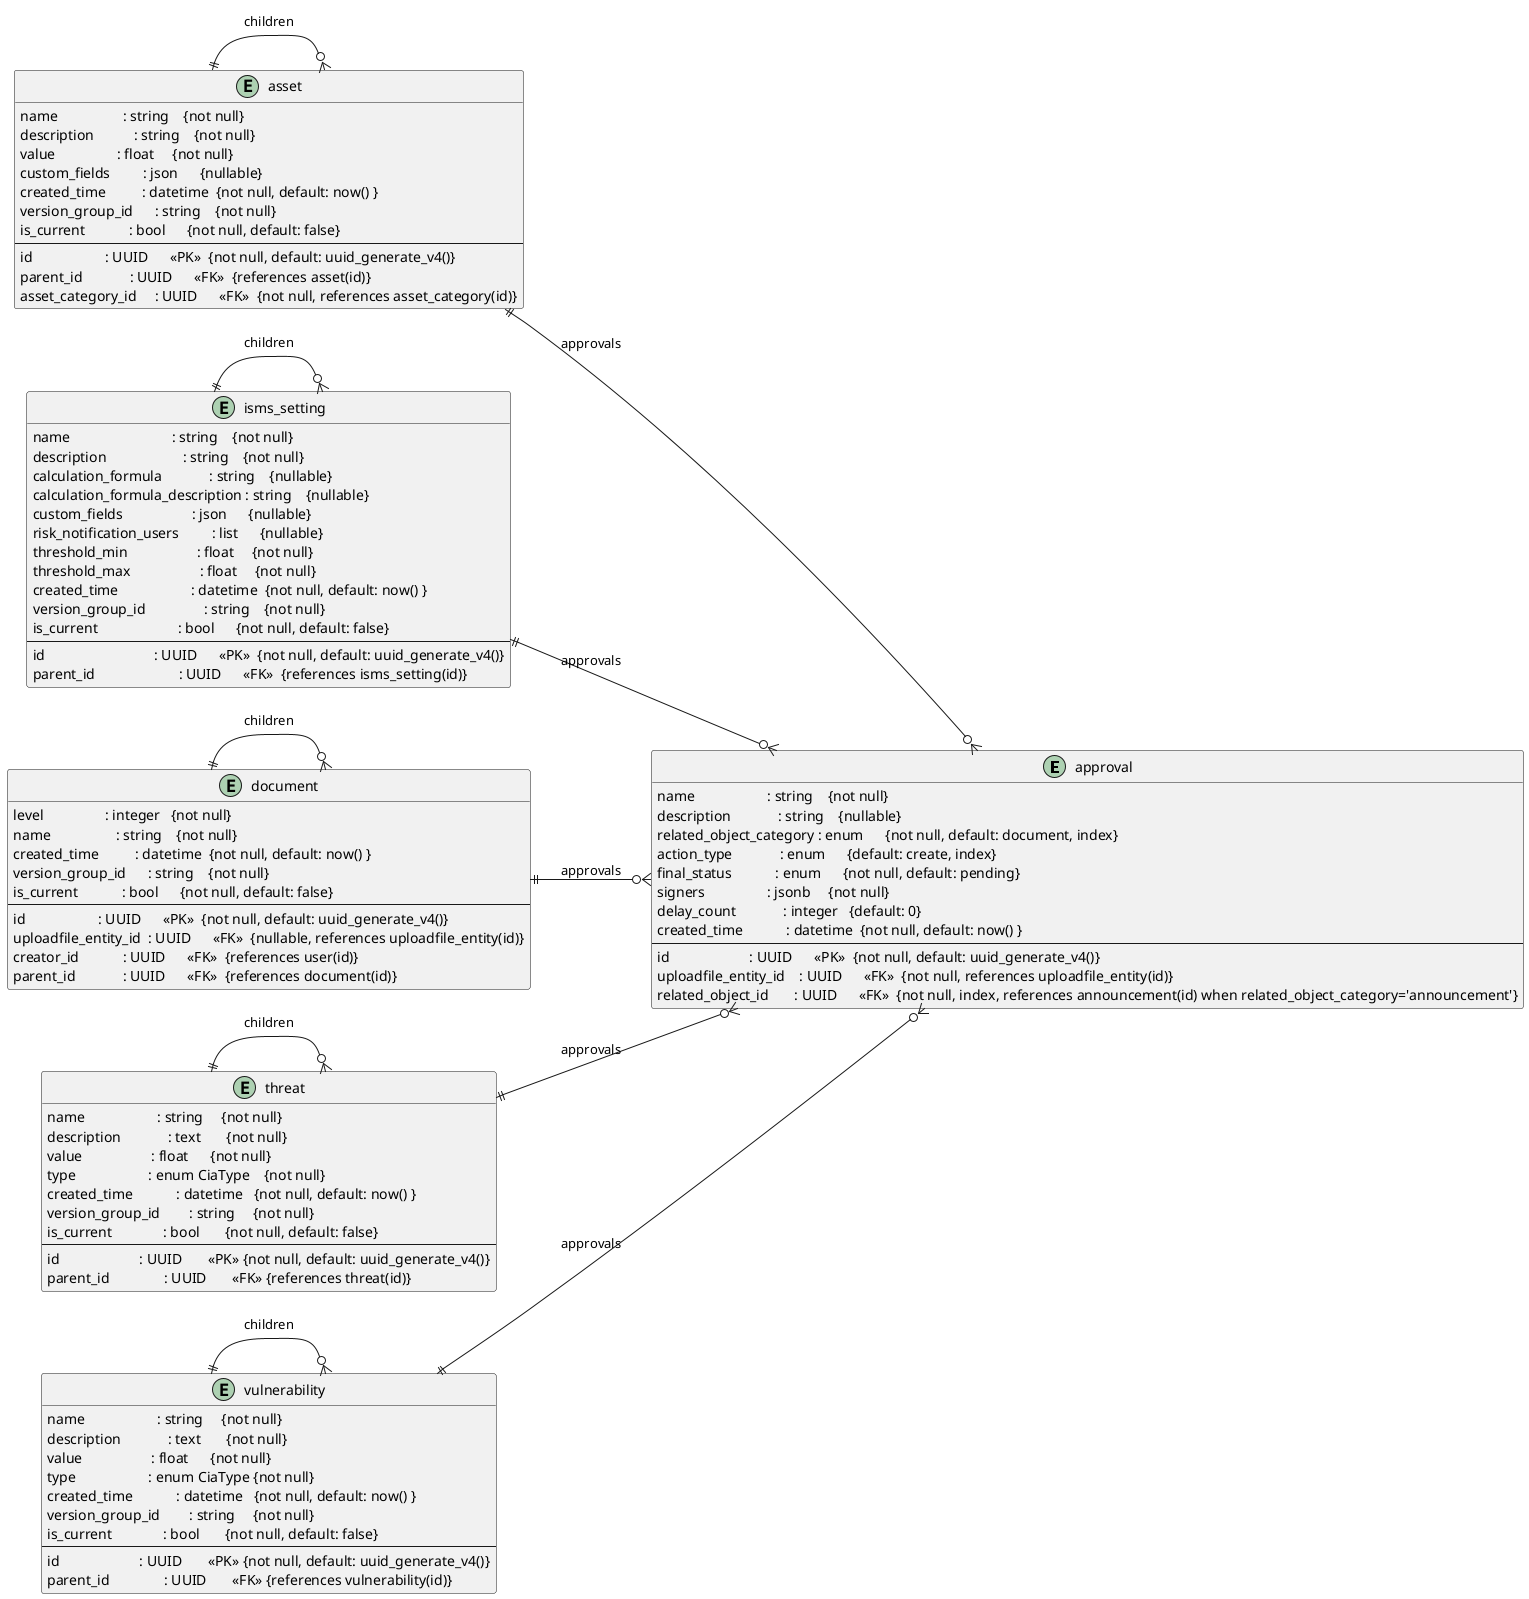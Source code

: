 @startuml
' skinparam linetype ortho
left to right direction

entity "approval" as APV {
    name                    : string    {not null}
    description             : string    {nullable}
    related_object_category : enum      {not null, default: document, index}
    action_type             : enum      {default: create, index}
    final_status            : enum      {not null, default: pending}
    signers                 : jsonb     {not null}
    delay_count             : integer   {default: 0}
    created_time            : datetime  {not null, default: now() }
    --
    id                      : UUID      <<PK>>  {not null, default: uuid_generate_v4()}
    uploadfile_entity_id    : UUID      <<FK>>  {not null, references uploadfile_entity(id)}
    related_object_id       : UUID      <<FK>>  {not null, index, references announcement(id) when related_object_category='announcement'}
}

entity "asset" as AST {
    name                  : string    {not null}
    description           : string    {not null}
    value                 : float     {not null}
    custom_fields         : json      {nullable}
    created_time          : datetime  {not null, default: now() }
    version_group_id      : string    {not null}
    is_current            : bool      {not null, default: false}
    --
    id                    : UUID      <<PK>>  {not null, default: uuid_generate_v4()}
    parent_id             : UUID      <<FK>>  {references asset(id)}
    asset_category_id     : UUID      <<FK>>  {not null, references asset_category(id)}
}
AST ||--o{ AST : children
AST ||--o{ APV : approvals

entity "isms_setting" as ISMSS {
    name                            : string    {not null}
    description                     : string    {not null}
    calculation_formula             : string    {nullable}
    calculation_formula_description : string    {nullable}
    custom_fields                   : json      {nullable}
    risk_notification_users         : list      {nullable}
    threshold_min                   : float     {not null}
    threshold_max                   : float     {not null}
    created_time                    : datetime  {not null, default: now() }
    version_group_id                : string    {not null}
    is_current                      : bool      {not null, default: false}
    --
    id                              : UUID      <<PK>>  {not null, default: uuid_generate_v4()}
    parent_id                       : UUID      <<FK>>  {references isms_setting(id)}
}
ISMSS ||--o{ ISMSS : children
ISMSS ||--o{ APV : approvals

entity "document" as DOC {
    level                 : integer   {not null}
    name                  : string    {not null}
    created_time          : datetime  {not null, default: now() }
    version_group_id      : string    {not null}
    is_current            : bool      {not null, default: false}
    --
    id                    : UUID      <<PK>>  {not null, default: uuid_generate_v4()}
    uploadfile_entity_id  : UUID      <<FK>>  {nullable, references uploadfile_entity(id)}
    creator_id            : UUID      <<FK>>  {references user(id)}
    parent_id             : UUID      <<FK>>  {references document(id)}
}
DOC ||--o{ DOC : children
DOC ||--o{ APV : approvals

entity "threat" as THR {
    name                    : string     {not null}
    description             : text       {not null}
    value                   : float      {not null}
    type                    : enum CiaType    {not null}
    created_time            : datetime   {not null, default: now() }
    version_group_id        : string     {not null}
    is_current              : bool       {not null, default: false}
    --
    id                      : UUID       <<PK>> {not null, default: uuid_generate_v4()}
    parent_id               : UUID       <<FK>> {references threat(id)}
}
THR ||--o{ THR : children
THR ||--o{ APV : approvals

entity "vulnerability" as VUL {
    name                    : string     {not null}
    description             : text       {not null}
    value                   : float      {not null}
    type                    : enum CiaType {not null}
    created_time            : datetime   {not null, default: now() }
    version_group_id        : string     {not null}
    is_current              : bool       {not null, default: false}
    --
    id                      : UUID       <<PK>> {not null, default: uuid_generate_v4()}
    parent_id               : UUID       <<FK>> {references vulnerability(id)}
}
VUL ||--o{ VUL : children
VUL ||--o{ APV : approvals
@enduml
